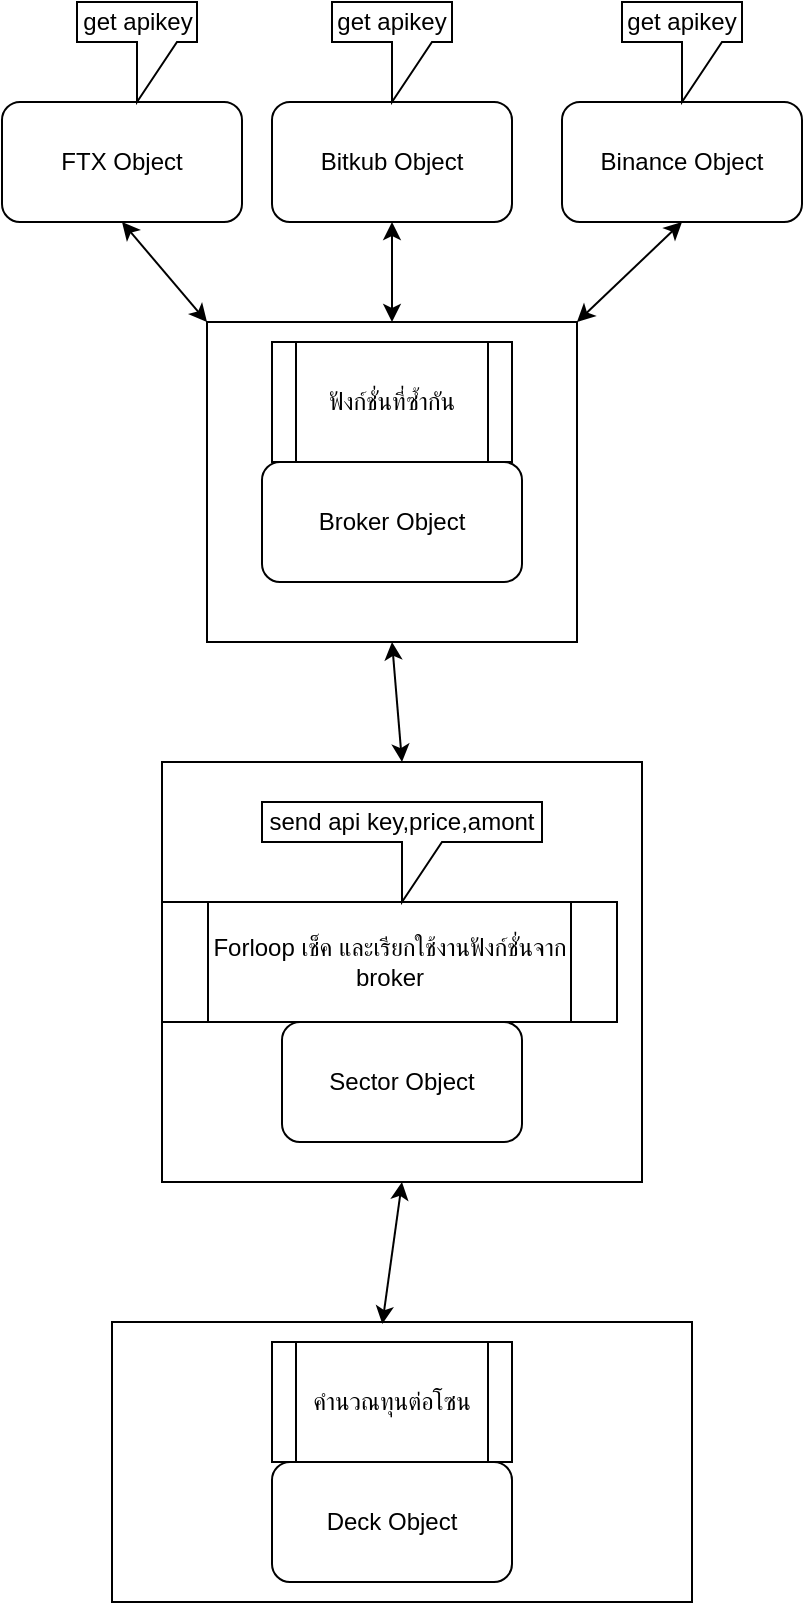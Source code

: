 <mxfile version="14.1.8" type="github">
  <diagram id="AsI6TItvxqFHPiE_UcJp" name="Page-1">
    <mxGraphModel dx="1102" dy="614" grid="1" gridSize="10" guides="1" tooltips="1" connect="1" arrows="1" fold="1" page="1" pageScale="1" pageWidth="3300" pageHeight="4681" math="0" shadow="0">
      <root>
        <mxCell id="0" />
        <mxCell id="1" parent="0" />
        <mxCell id="HbJewlV4PkJ15DkKXm-D-1" value="Broker Object" style="rounded=1;whiteSpace=wrap;html=1;" vertex="1" parent="1">
          <mxGeometry x="160" y="320" width="130" height="60" as="geometry" />
        </mxCell>
        <mxCell id="HbJewlV4PkJ15DkKXm-D-2" value="FTX Object" style="rounded=1;whiteSpace=wrap;html=1;" vertex="1" parent="1">
          <mxGeometry x="30" y="140" width="120" height="60" as="geometry" />
        </mxCell>
        <mxCell id="HbJewlV4PkJ15DkKXm-D-3" value="Bitkub Object" style="rounded=1;whiteSpace=wrap;html=1;" vertex="1" parent="1">
          <mxGeometry x="165" y="140" width="120" height="60" as="geometry" />
        </mxCell>
        <mxCell id="HbJewlV4PkJ15DkKXm-D-4" value="Binance Object" style="rounded=1;whiteSpace=wrap;html=1;" vertex="1" parent="1">
          <mxGeometry x="310" y="140" width="120" height="60" as="geometry" />
        </mxCell>
        <mxCell id="HbJewlV4PkJ15DkKXm-D-5" value="" style="rounded=0;whiteSpace=wrap;html=1;gradientDirection=west;fillColor=none;" vertex="1" parent="1">
          <mxGeometry x="132.5" y="250" width="185" height="160" as="geometry" />
        </mxCell>
        <mxCell id="HbJewlV4PkJ15DkKXm-D-6" value="ฟังก์ชั่นที่ซ้ำกัน" style="shape=process;whiteSpace=wrap;html=1;backgroundOutline=1;fillColor=none;gradientColor=#ffffff;" vertex="1" parent="1">
          <mxGeometry x="165" y="260" width="120" height="60" as="geometry" />
        </mxCell>
        <mxCell id="HbJewlV4PkJ15DkKXm-D-7" value="" style="endArrow=classic;startArrow=classic;html=1;exitX=1;exitY=0;exitDx=0;exitDy=0;entryX=0.5;entryY=1;entryDx=0;entryDy=0;" edge="1" parent="1" source="HbJewlV4PkJ15DkKXm-D-5" target="HbJewlV4PkJ15DkKXm-D-4">
          <mxGeometry width="50" height="50" relative="1" as="geometry">
            <mxPoint x="300" y="250" as="sourcePoint" />
            <mxPoint x="350" y="200" as="targetPoint" />
          </mxGeometry>
        </mxCell>
        <mxCell id="HbJewlV4PkJ15DkKXm-D-8" value="" style="endArrow=classic;startArrow=classic;html=1;entryX=0.5;entryY=1;entryDx=0;entryDy=0;exitX=0;exitY=0;exitDx=0;exitDy=0;" edge="1" parent="1" source="HbJewlV4PkJ15DkKXm-D-5" target="HbJewlV4PkJ15DkKXm-D-2">
          <mxGeometry width="50" height="50" relative="1" as="geometry">
            <mxPoint x="80" y="260" as="sourcePoint" />
            <mxPoint x="130" y="210" as="targetPoint" />
          </mxGeometry>
        </mxCell>
        <mxCell id="HbJewlV4PkJ15DkKXm-D-9" value="" style="endArrow=classic;startArrow=classic;html=1;entryX=0.5;entryY=1;entryDx=0;entryDy=0;exitX=0.5;exitY=0;exitDx=0;exitDy=0;" edge="1" parent="1" source="HbJewlV4PkJ15DkKXm-D-5" target="HbJewlV4PkJ15DkKXm-D-3">
          <mxGeometry width="50" height="50" relative="1" as="geometry">
            <mxPoint x="400" y="310" as="sourcePoint" />
            <mxPoint x="450" y="260" as="targetPoint" />
          </mxGeometry>
        </mxCell>
        <mxCell id="HbJewlV4PkJ15DkKXm-D-10" value="" style="rounded=0;whiteSpace=wrap;html=1;gradientColor=#ffffff;fillColor=none;" vertex="1" parent="1">
          <mxGeometry x="110" y="470" width="240" height="210" as="geometry" />
        </mxCell>
        <mxCell id="HbJewlV4PkJ15DkKXm-D-11" value="get apikey" style="shape=callout;whiteSpace=wrap;html=1;perimeter=calloutPerimeter;fillColor=none;gradientColor=#ffffff;" vertex="1" parent="1">
          <mxGeometry x="195" y="90" width="60" height="50" as="geometry" />
        </mxCell>
        <mxCell id="HbJewlV4PkJ15DkKXm-D-12" value="get apikey" style="shape=callout;whiteSpace=wrap;html=1;perimeter=calloutPerimeter;fillColor=none;gradientColor=#ffffff;" vertex="1" parent="1">
          <mxGeometry x="67.5" y="90" width="60" height="50" as="geometry" />
        </mxCell>
        <mxCell id="HbJewlV4PkJ15DkKXm-D-13" value="get apikey" style="shape=callout;whiteSpace=wrap;html=1;perimeter=calloutPerimeter;fillColor=none;gradientColor=#ffffff;" vertex="1" parent="1">
          <mxGeometry x="340" y="90" width="60" height="50" as="geometry" />
        </mxCell>
        <mxCell id="HbJewlV4PkJ15DkKXm-D-14" value="" style="endArrow=classic;startArrow=classic;html=1;entryX=0.5;entryY=1;entryDx=0;entryDy=0;exitX=0.5;exitY=0;exitDx=0;exitDy=0;" edge="1" parent="1" source="HbJewlV4PkJ15DkKXm-D-10" target="HbJewlV4PkJ15DkKXm-D-5">
          <mxGeometry width="50" height="50" relative="1" as="geometry">
            <mxPoint x="225" y="469" as="sourcePoint" />
            <mxPoint x="480" y="270" as="targetPoint" />
          </mxGeometry>
        </mxCell>
        <mxCell id="HbJewlV4PkJ15DkKXm-D-17" value="Forloop เช็ค และเรียกใช้งานฟังก์ชั่นจาก broker" style="shape=process;whiteSpace=wrap;html=1;backgroundOutline=1;gradientColor=#ffffff;fillColor=none;" vertex="1" parent="1">
          <mxGeometry x="110" y="540" width="227.5" height="60" as="geometry" />
        </mxCell>
        <mxCell id="HbJewlV4PkJ15DkKXm-D-18" value="Sector Object" style="rounded=1;whiteSpace=wrap;html=1;fillColor=none;gradientColor=#ffffff;" vertex="1" parent="1">
          <mxGeometry x="170" y="600" width="120" height="60" as="geometry" />
        </mxCell>
        <mxCell id="HbJewlV4PkJ15DkKXm-D-19" value="send api key,price,amont" style="shape=callout;whiteSpace=wrap;html=1;perimeter=calloutPerimeter;fillColor=none;gradientColor=#ffffff;" vertex="1" parent="1">
          <mxGeometry x="160" y="490" width="140" height="50" as="geometry" />
        </mxCell>
        <mxCell id="HbJewlV4PkJ15DkKXm-D-21" value="" style="rounded=0;whiteSpace=wrap;html=1;fillColor=none;gradientColor=#ffffff;" vertex="1" parent="1">
          <mxGeometry x="85" y="750" width="290" height="140" as="geometry" />
        </mxCell>
        <mxCell id="HbJewlV4PkJ15DkKXm-D-22" value="Deck Object" style="rounded=1;whiteSpace=wrap;html=1;fillColor=none;gradientColor=#ffffff;" vertex="1" parent="1">
          <mxGeometry x="165" y="820" width="120" height="60" as="geometry" />
        </mxCell>
        <mxCell id="HbJewlV4PkJ15DkKXm-D-23" value="คำนวณทุนต่อโซน" style="shape=process;whiteSpace=wrap;html=1;backgroundOutline=1;fillColor=none;gradientColor=#ffffff;" vertex="1" parent="1">
          <mxGeometry x="165" y="760" width="120" height="60" as="geometry" />
        </mxCell>
        <mxCell id="HbJewlV4PkJ15DkKXm-D-25" value="" style="endArrow=classic;startArrow=classic;html=1;entryX=0.5;entryY=1;entryDx=0;entryDy=0;exitX=0.466;exitY=0.007;exitDx=0;exitDy=0;exitPerimeter=0;" edge="1" parent="1" source="HbJewlV4PkJ15DkKXm-D-21" target="HbJewlV4PkJ15DkKXm-D-10">
          <mxGeometry width="50" height="50" relative="1" as="geometry">
            <mxPoint x="220" y="770" as="sourcePoint" />
            <mxPoint x="270" y="720" as="targetPoint" />
          </mxGeometry>
        </mxCell>
      </root>
    </mxGraphModel>
  </diagram>
</mxfile>
